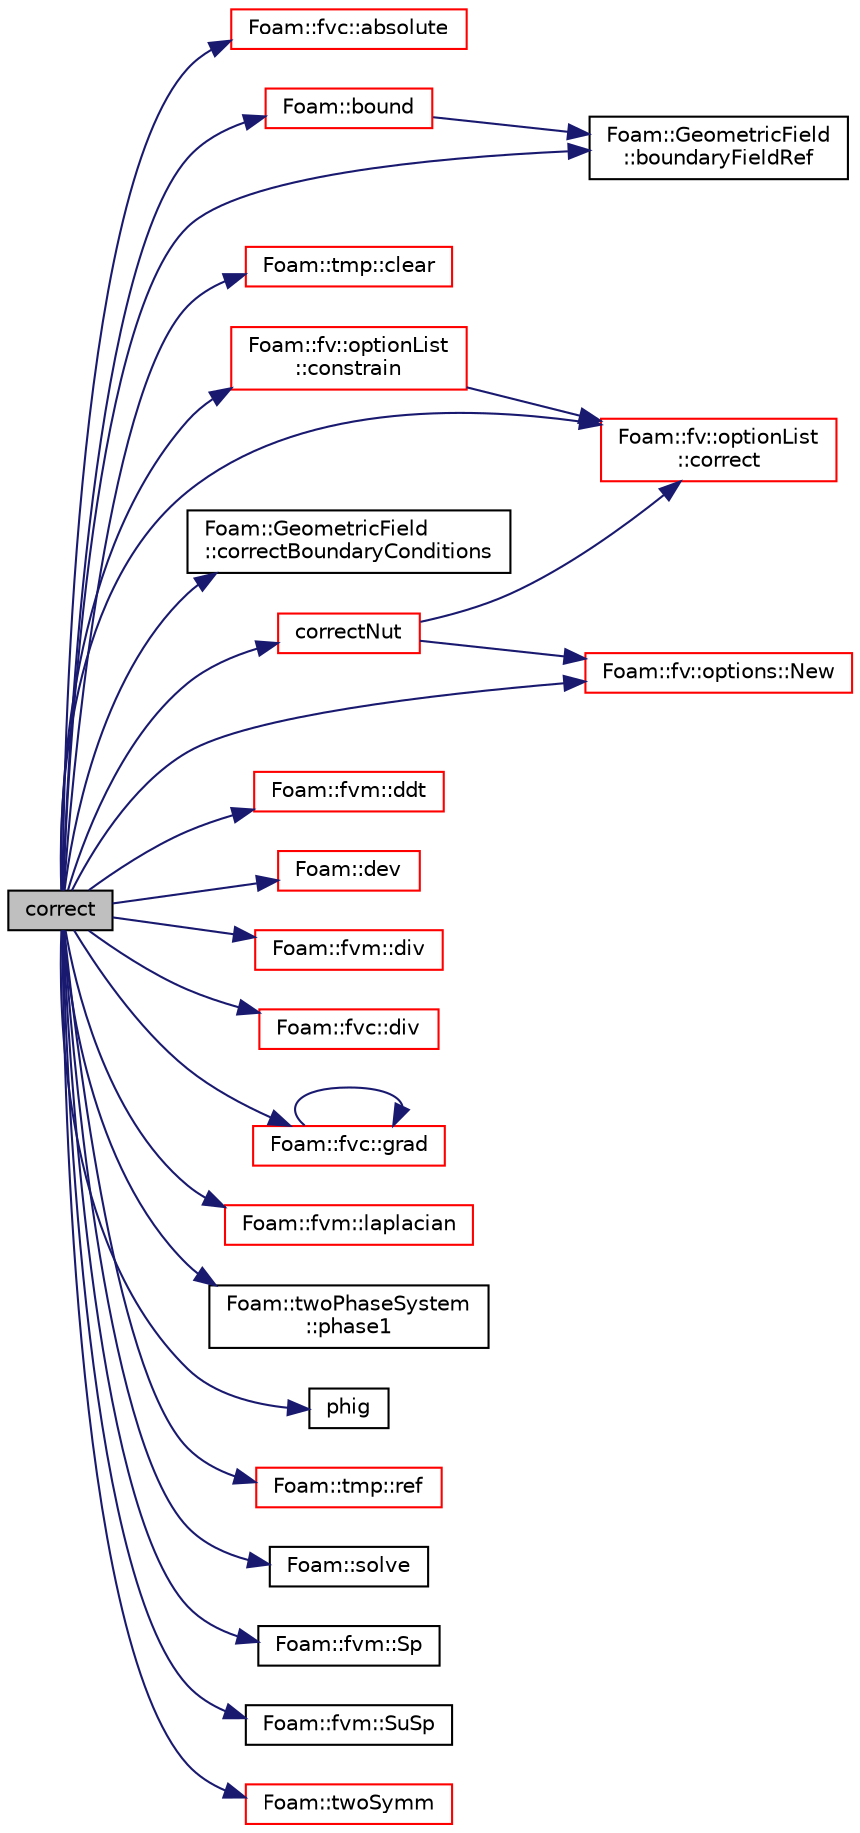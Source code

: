 digraph "correct"
{
  bgcolor="transparent";
  edge [fontname="Helvetica",fontsize="10",labelfontname="Helvetica",labelfontsize="10"];
  node [fontname="Helvetica",fontsize="10",shape=record];
  rankdir="LR";
  Node1 [label="correct",height=0.2,width=0.4,color="black", fillcolor="grey75", style="filled", fontcolor="black"];
  Node1 -> Node2 [color="midnightblue",fontsize="10",style="solid",fontname="Helvetica"];
  Node2 [label="Foam::fvc::absolute",height=0.2,width=0.4,color="red",URL="$a10972.html#ad0e401d18e49e4db619881bf6671d8bf",tooltip="Return the given relative flux in absolute form. "];
  Node1 -> Node3 [color="midnightblue",fontsize="10",style="solid",fontname="Helvetica"];
  Node3 [label="Foam::bound",height=0.2,width=0.4,color="red",URL="$a10936.html#a334b2a2d0ce7997d360f7a018174a077",tooltip="Bound the given scalar field if it has gone unbounded. "];
  Node3 -> Node4 [color="midnightblue",fontsize="10",style="solid",fontname="Helvetica"];
  Node4 [label="Foam::GeometricField\l::boundaryFieldRef",height=0.2,width=0.4,color="black",URL="$a00937.html#af3831c9fea9f6ae7532a6d57cc67c959",tooltip="Return a reference to the boundary field. "];
  Node1 -> Node4 [color="midnightblue",fontsize="10",style="solid",fontname="Helvetica"];
  Node1 -> Node5 [color="midnightblue",fontsize="10",style="solid",fontname="Helvetica"];
  Node5 [label="Foam::tmp::clear",height=0.2,width=0.4,color="red",URL="$a02713.html#a5b0c20bea8c40bf73b3160cb1e0da350",tooltip="If object pointer points to valid object: "];
  Node1 -> Node6 [color="midnightblue",fontsize="10",style="solid",fontname="Helvetica"];
  Node6 [label="Foam::fv::optionList\l::constrain",height=0.2,width=0.4,color="red",URL="$a01762.html#ab41c286bca1d06f1df7ae33c4f45b1bd",tooltip="Apply constraints to equation. "];
  Node6 -> Node7 [color="midnightblue",fontsize="10",style="solid",fontname="Helvetica"];
  Node7 [label="Foam::fv::optionList\l::correct",height=0.2,width=0.4,color="red",URL="$a01762.html#ae3e6a795c3429c465e44e8953d47e34a",tooltip="Apply correction to field. "];
  Node1 -> Node7 [color="midnightblue",fontsize="10",style="solid",fontname="Helvetica"];
  Node1 -> Node8 [color="midnightblue",fontsize="10",style="solid",fontname="Helvetica"];
  Node8 [label="Foam::GeometricField\l::correctBoundaryConditions",height=0.2,width=0.4,color="black",URL="$a00937.html#acaf6878ef900e593c4b20812f1b567d6",tooltip="Correct boundary field. "];
  Node1 -> Node9 [color="midnightblue",fontsize="10",style="solid",fontname="Helvetica"];
  Node9 [label="correctNut",height=0.2,width=0.4,color="red",URL="$a01559.html#aaffe89433f18f1ee4137486e19219448"];
  Node9 -> Node7 [color="midnightblue",fontsize="10",style="solid",fontname="Helvetica"];
  Node9 -> Node10 [color="midnightblue",fontsize="10",style="solid",fontname="Helvetica"];
  Node10 [label="Foam::fv::options::New",height=0.2,width=0.4,color="red",URL="$a01763.html#a616ee355e53d26b92cf6a39d39f5c594",tooltip="Construct fvOptions and register to datbase if not present. "];
  Node1 -> Node11 [color="midnightblue",fontsize="10",style="solid",fontname="Helvetica"];
  Node11 [label="Foam::fvm::ddt",height=0.2,width=0.4,color="red",URL="$a10973.html#a2d88eca98ab69b84af7ddb96e35f5a44"];
  Node1 -> Node12 [color="midnightblue",fontsize="10",style="solid",fontname="Helvetica"];
  Node12 [label="Foam::dev",height=0.2,width=0.4,color="red",URL="$a10936.html#a042ede1d98e91923a7cc5e14e9f86854"];
  Node1 -> Node13 [color="midnightblue",fontsize="10",style="solid",fontname="Helvetica"];
  Node13 [label="Foam::fvm::div",height=0.2,width=0.4,color="red",URL="$a10973.html#a058dd4757c11ae656c8d576632b33d25"];
  Node1 -> Node14 [color="midnightblue",fontsize="10",style="solid",fontname="Helvetica"];
  Node14 [label="Foam::fvc::div",height=0.2,width=0.4,color="red",URL="$a10972.html#a585533948ad80abfe589d920c641f251"];
  Node1 -> Node15 [color="midnightblue",fontsize="10",style="solid",fontname="Helvetica"];
  Node15 [label="Foam::fvc::grad",height=0.2,width=0.4,color="red",URL="$a10972.html#a7c00ec90ecc15ed3005255e42c52827a"];
  Node15 -> Node15 [color="midnightblue",fontsize="10",style="solid",fontname="Helvetica"];
  Node1 -> Node16 [color="midnightblue",fontsize="10",style="solid",fontname="Helvetica"];
  Node16 [label="Foam::fvm::laplacian",height=0.2,width=0.4,color="red",URL="$a10973.html#a05679b154654e47e9f1e2fbd2bc0bae0"];
  Node1 -> Node10 [color="midnightblue",fontsize="10",style="solid",fontname="Helvetica"];
  Node1 -> Node17 [color="midnightblue",fontsize="10",style="solid",fontname="Helvetica"];
  Node17 [label="Foam::twoPhaseSystem\l::phase1",height=0.2,width=0.4,color="black",URL="$a02806.html#aafa87466cebd9ebda4a09ea338673568",tooltip="Constant access phase model 1. "];
  Node1 -> Node18 [color="midnightblue",fontsize="10",style="solid",fontname="Helvetica"];
  Node18 [label="phig",height=0.2,width=0.4,color="black",URL="$a03061.html#a981cbb5746851557149157495c4553c9"];
  Node1 -> Node19 [color="midnightblue",fontsize="10",style="solid",fontname="Helvetica"];
  Node19 [label="Foam::tmp::ref",height=0.2,width=0.4,color="red",URL="$a02713.html#a355da090b61b5b48e7435dec5942b7e9",tooltip="Return non-const reference or generate a fatal error. "];
  Node1 -> Node20 [color="midnightblue",fontsize="10",style="solid",fontname="Helvetica"];
  Node20 [label="Foam::solve",height=0.2,width=0.4,color="black",URL="$a10936.html#a8d0243cca6dbaab978da0126875aa319",tooltip="Solve returning the solution statistics given convergence tolerance. "];
  Node1 -> Node21 [color="midnightblue",fontsize="10",style="solid",fontname="Helvetica"];
  Node21 [label="Foam::fvm::Sp",height=0.2,width=0.4,color="black",URL="$a10973.html#a67e0938495ebeac7ad57361957720554"];
  Node1 -> Node22 [color="midnightblue",fontsize="10",style="solid",fontname="Helvetica"];
  Node22 [label="Foam::fvm::SuSp",height=0.2,width=0.4,color="black",URL="$a10973.html#afbc5644dc62f3adaff3848482484e0a6"];
  Node1 -> Node23 [color="midnightblue",fontsize="10",style="solid",fontname="Helvetica"];
  Node23 [label="Foam::twoSymm",height=0.2,width=0.4,color="red",URL="$a10936.html#a446550beb700669a32e76d9b87d5e043"];
}
